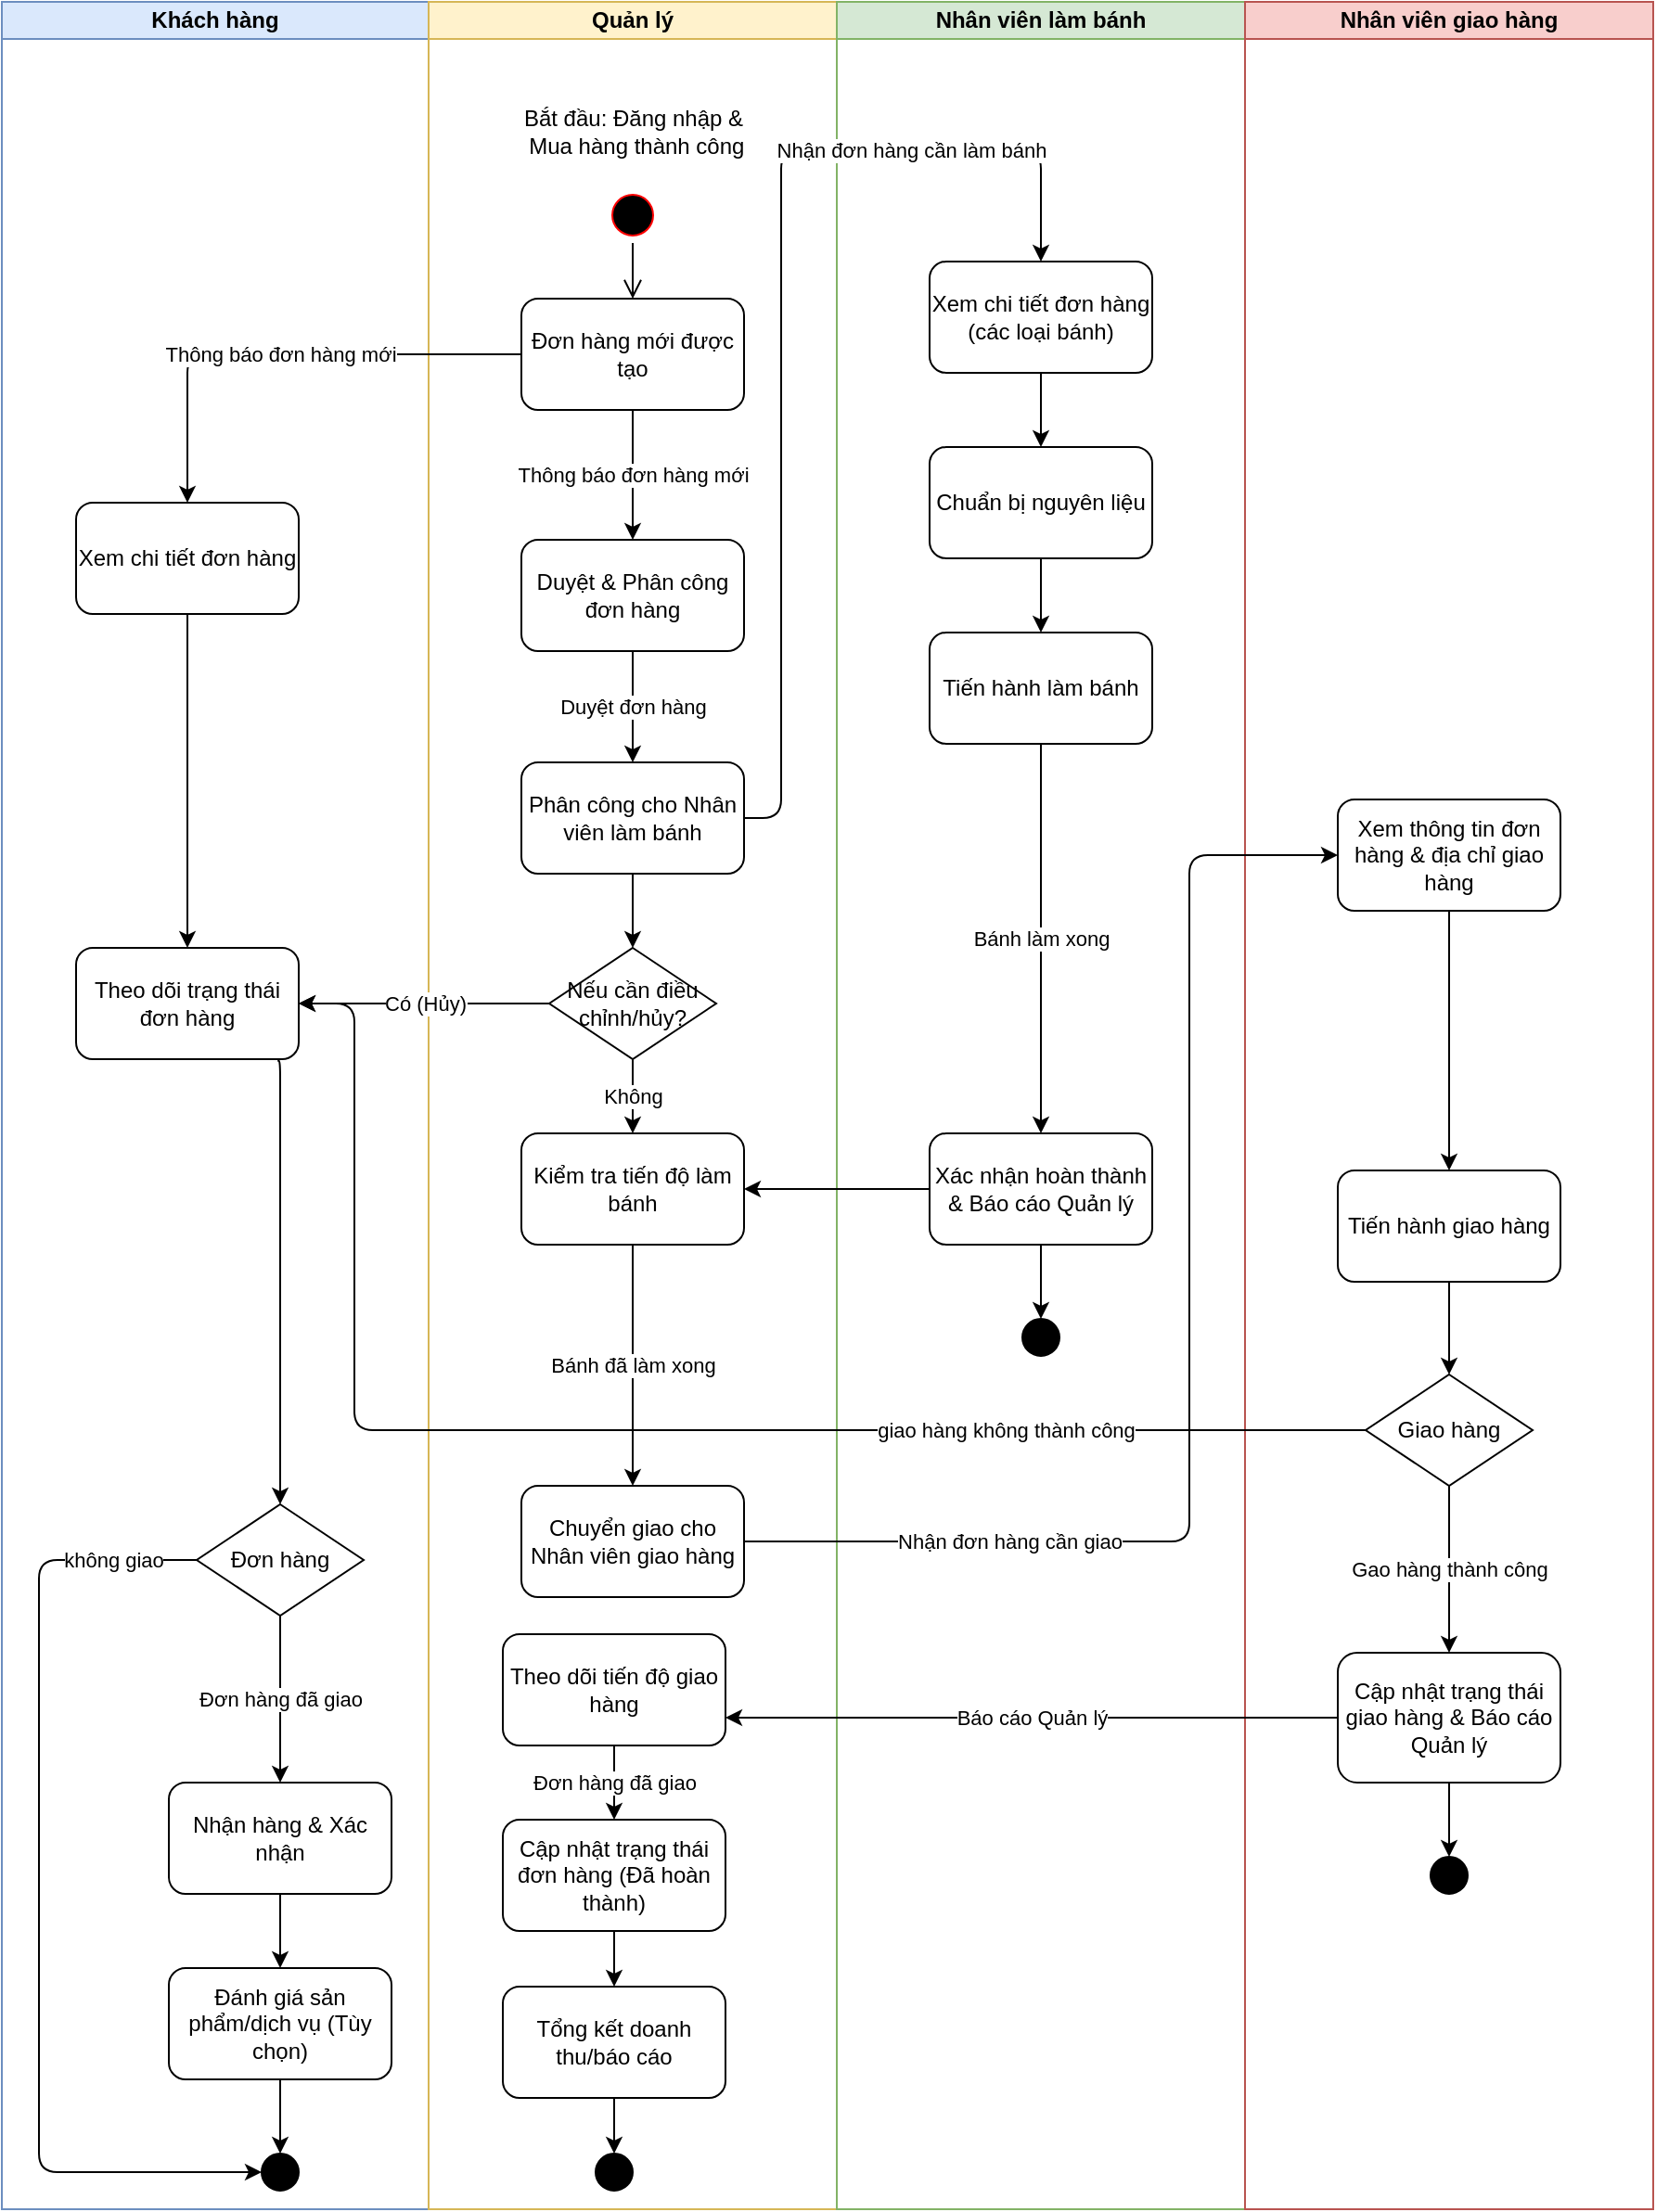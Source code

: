 <mxfile version="28.0.6">
  <diagram id="order_process_flow_vi" name="Sơ đồ Quy trình Xử lý Đơn hàng">
    <mxGraphModel dx="1130" dy="617" grid="1" gridSize="10" guides="1" tooltips="1" connect="1" arrows="1" fold="1" page="1" pageScale="1" pageWidth="1100" pageHeight="1400" math="0" shadow="0">
      <root>
        <mxCell id="0" />
        <mxCell id="1" parent="0" />
        <mxCell id="swimlane_customer" value="Khách hàng" style="swimlane;whiteSpace=wrap;html=1;startSize=20;fillColor=#DAE8FC;strokeColor=#6C8EBF;" parent="1" vertex="1">
          <mxGeometry x="40" y="50" width="230" height="1190" as="geometry" />
        </mxCell>
        <mxCell id="customer_view_order" value="Xem chi tiết đơn hàng" style="rounded=1;whiteSpace=wrap;html=1;" parent="swimlane_customer" vertex="1">
          <mxGeometry x="40" y="270" width="120" height="60" as="geometry" />
        </mxCell>
        <mxCell id="6ixnhJhx9L3-02buVht_-42" style="edgeStyle=orthogonalEdgeStyle;rounded=1;orthogonalLoop=1;jettySize=auto;html=1;exitX=0.905;exitY=1.014;exitDx=0;exitDy=0;curved=0;exitPerimeter=0;" edge="1" parent="swimlane_customer" source="customer_track_order" target="6ixnhJhx9L3-02buVht_-40">
          <mxGeometry relative="1" as="geometry">
            <Array as="points">
              <mxPoint x="150" y="571" />
            </Array>
          </mxGeometry>
        </mxCell>
        <mxCell id="customer_track_order" value="Theo dõi trạng thái đơn hàng" style="rounded=1;whiteSpace=wrap;html=1;" parent="swimlane_customer" vertex="1">
          <mxGeometry x="40" y="510" width="120" height="60" as="geometry" />
        </mxCell>
        <mxCell id="customer_receive_confirm" value="Nhận hàng &amp; Xác nhận" style="rounded=1;whiteSpace=wrap;html=1;" parent="swimlane_customer" vertex="1">
          <mxGeometry x="90" y="960" width="120" height="60" as="geometry" />
        </mxCell>
        <mxCell id="customer_review_optional" value="Đánh giá sản phẩm/dịch vụ (Tùy chọn)" style="rounded=1;whiteSpace=wrap;html=1;" parent="swimlane_customer" vertex="1">
          <mxGeometry x="90" y="1060" width="120" height="60" as="geometry" />
        </mxCell>
        <mxCell id="customer_end_node" value="" style="ellipse;whiteSpace=wrap;html=1;fillColor=#000000;strokeColor=#000000;" parent="swimlane_customer" vertex="1">
          <mxGeometry x="140" y="1160" width="20" height="20" as="geometry" />
        </mxCell>
        <mxCell id="flow_customer_view_to_track" value="" style="endArrow=classic;html=1;exitX=0.5;exitY=1;entryX=0.5;entryY=0;" parent="swimlane_customer" source="customer_view_order" target="customer_track_order" edge="1">
          <mxGeometry width="50" height="50" relative="1" as="geometry">
            <mxPoint x="110" y="110" as="sourcePoint" />
            <mxPoint x="110" y="150" as="targetPoint" />
          </mxGeometry>
        </mxCell>
        <mxCell id="flow_customer_track_to_receive" value="Đơn hàng đã giao" style="endArrow=classic;html=1;entryX=0.5;entryY=0;exitX=0.5;exitY=1;exitDx=0;exitDy=0;" parent="swimlane_customer" source="6ixnhJhx9L3-02buVht_-40" target="customer_receive_confirm" edge="1">
          <mxGeometry width="50" height="50" relative="1" as="geometry">
            <mxPoint x="90" y="680" as="sourcePoint" />
            <mxPoint x="110" y="250" as="targetPoint" />
          </mxGeometry>
        </mxCell>
        <mxCell id="flow_customer_receive_to_review" value="" style="endArrow=classic;html=1;exitX=0.5;exitY=1;entryX=0.5;entryY=0;" parent="swimlane_customer" source="customer_receive_confirm" target="customer_review_optional" edge="1">
          <mxGeometry width="50" height="50" relative="1" as="geometry">
            <mxPoint x="110" y="510" as="sourcePoint" />
            <mxPoint x="110" y="550" as="targetPoint" />
          </mxGeometry>
        </mxCell>
        <mxCell id="flow_customer_review_to_end" value="" style="endArrow=classic;html=1;exitX=0.5;exitY=1;entryX=0.5;entryY=0;" parent="swimlane_customer" source="customer_review_optional" target="customer_end_node" edge="1">
          <mxGeometry width="50" height="50" relative="1" as="geometry">
            <mxPoint x="110" y="610" as="sourcePoint" />
            <mxPoint x="110" y="650" as="targetPoint" />
          </mxGeometry>
        </mxCell>
        <mxCell id="6ixnhJhx9L3-02buVht_-41" style="edgeStyle=orthogonalEdgeStyle;rounded=1;orthogonalLoop=1;jettySize=auto;html=1;exitX=0;exitY=0.5;exitDx=0;exitDy=0;entryX=0;entryY=0.5;entryDx=0;entryDy=0;curved=0;" edge="1" parent="swimlane_customer" source="6ixnhJhx9L3-02buVht_-40" target="customer_end_node">
          <mxGeometry relative="1" as="geometry">
            <Array as="points">
              <mxPoint x="20" y="840" />
              <mxPoint x="20" y="1170" />
            </Array>
          </mxGeometry>
        </mxCell>
        <mxCell id="6ixnhJhx9L3-02buVht_-44" value="không giao" style="edgeLabel;html=1;align=center;verticalAlign=middle;resizable=0;points=[];" vertex="1" connectable="0" parent="6ixnhJhx9L3-02buVht_-41">
          <mxGeometry x="-0.83" relative="1" as="geometry">
            <mxPoint as="offset" />
          </mxGeometry>
        </mxCell>
        <mxCell id="6ixnhJhx9L3-02buVht_-40" value="Đơn hàng" style="rhombus;whiteSpace=wrap;html=1;align=center;" vertex="1" parent="swimlane_customer">
          <mxGeometry x="105" y="810" width="90" height="60" as="geometry" />
        </mxCell>
        <mxCell id="swimlane_manager" value="Quản lý" style="swimlane;whiteSpace=wrap;html=1;startSize=20;fillColor=#FFF2CC;strokeColor=#D6B656;" parent="1" vertex="1">
          <mxGeometry x="270" y="50" width="220" height="1190" as="geometry" />
        </mxCell>
        <mxCell id="flow_manager_review_to_assign_baker" value="Duyệt đơn hàng" style="endArrow=classic;html=1;exitX=0.5;exitY=1;entryX=0.5;entryY=0;" parent="swimlane_manager" source="manager_review_assign" target="manager_assign_baker" edge="1">
          <mxGeometry width="50" height="50" relative="1" as="geometry">
            <mxPoint x="110" y="110" as="sourcePoint" />
            <mxPoint x="110" y="150" as="targetPoint" />
          </mxGeometry>
        </mxCell>
        <mxCell id="flow_manager_check_baking_to_handover" value="Bánh đã làm xong" style="endArrow=classic;html=1;exitX=0.5;exitY=1;entryX=0.5;entryY=0;" parent="swimlane_manager" source="manager_check_baking_progress" target="manager_handover_delivery" edge="1">
          <mxGeometry width="50" height="50" relative="1" as="geometry">
            <mxPoint x="110" y="410" as="sourcePoint" />
            <mxPoint x="110" y="450" as="targetPoint" />
          </mxGeometry>
        </mxCell>
        <mxCell id="flow_manager_track_delivery_to_update_status" value="Đơn hàng đã giao" style="endArrow=classic;html=1;exitX=0.5;exitY=1;entryX=0.5;entryY=0;" parent="swimlane_manager" source="manager_track_delivery" target="manager_update_status" edge="1">
          <mxGeometry width="50" height="50" relative="1" as="geometry">
            <mxPoint x="110" y="710" as="sourcePoint" />
            <mxPoint x="110" y="750" as="targetPoint" />
          </mxGeometry>
        </mxCell>
        <mxCell id="flow_manager_update_status_to_report" value="" style="endArrow=classic;html=1;exitX=0.5;exitY=1;entryX=0.5;entryY=0;" parent="swimlane_manager" source="manager_update_status" target="manager_report" edge="1">
          <mxGeometry width="50" height="50" relative="1" as="geometry">
            <mxPoint x="110" y="810" as="sourcePoint" />
            <mxPoint x="110" y="850" as="targetPoint" />
          </mxGeometry>
        </mxCell>
        <mxCell id="flow_manager_report_to_end" value="" style="endArrow=classic;html=1;exitX=0.5;exitY=1;entryX=0.5;entryY=0;" parent="swimlane_manager" source="manager_report" target="manager_end_node" edge="1">
          <mxGeometry width="50" height="50" relative="1" as="geometry">
            <mxPoint x="110" y="910" as="sourcePoint" />
            <mxPoint x="110" y="940" as="targetPoint" />
          </mxGeometry>
        </mxCell>
        <mxCell id="flow_manager_assign_to_decision" value="" style="endArrow=classic;html=1;exitX=0.5;exitY=1;entryX=0.5;entryY=0;" parent="swimlane_manager" source="manager_assign_baker" target="manager_decision_cancel" edge="1">
          <mxGeometry width="50" height="50" relative="1" as="geometry">
            <mxPoint x="110" y="210" as="sourcePoint" />
            <mxPoint x="110" y="250" as="targetPoint" />
          </mxGeometry>
        </mxCell>
        <mxCell id="flow_decision_to_check_baking_yes" value="Không" style="endArrow=classic;html=1;exitX=0.5;exitY=1;entryX=0.5;entryY=0;" parent="swimlane_manager" source="manager_decision_cancel" target="manager_check_baking_progress" edge="1">
          <mxGeometry width="50" height="50" relative="1" as="geometry">
            <mxPoint x="110" y="310" as="sourcePoint" />
            <mxPoint x="110" y="350" as="targetPoint" />
          </mxGeometry>
        </mxCell>
        <mxCell id="flow_order_created_to_manager_review" value="Thông báo đơn hàng mới" style="endArrow=classic;html=1;exitX=0.5;exitY=1;entryX=0.5;entryY=0;" parent="swimlane_manager" source="order_created_activity" target="manager_review_assign" edge="1">
          <mxGeometry width="50" height="50" relative="1" as="geometry">
            <mxPoint x="110" y="220" as="sourcePoint" />
            <mxPoint x="110" y="240" as="targetPoint" />
          </mxGeometry>
        </mxCell>
        <mxCell id="yBXTgzc2NDiFwJCppLHH-3" value="" style="edgeStyle=orthogonalEdgeStyle;html=1;verticalAlign=bottom;endArrow=open;endSize=8;strokeColor=light-dark(#000000, #ff9090);rounded=0;entryX=0.5;entryY=0;entryDx=0;entryDy=0;" parent="swimlane_manager" source="yBXTgzc2NDiFwJCppLHH-2" target="order_created_activity" edge="1">
          <mxGeometry relative="1" as="geometry">
            <mxPoint x="25" y="140" as="targetPoint" />
          </mxGeometry>
        </mxCell>
        <mxCell id="manager_end_node" value="" style="ellipse;whiteSpace=wrap;html=1;fillColor=#000000;strokeColor=#000000;" parent="swimlane_manager" vertex="1">
          <mxGeometry x="90" y="1160" width="20" height="20" as="geometry" />
        </mxCell>
        <mxCell id="manager_report" value="Tổng kết doanh thu/báo cáo" style="rounded=1;whiteSpace=wrap;html=1;" parent="swimlane_manager" vertex="1">
          <mxGeometry x="40" y="1070" width="120" height="60" as="geometry" />
        </mxCell>
        <mxCell id="manager_update_status" value="Cập nhật trạng thái đơn hàng (Đã hoàn thành)" style="rounded=1;whiteSpace=wrap;html=1;" parent="swimlane_manager" vertex="1">
          <mxGeometry x="40" y="980" width="120" height="60" as="geometry" />
        </mxCell>
        <mxCell id="manager_track_delivery" value="Theo dõi tiến độ giao hàng" style="rounded=1;whiteSpace=wrap;html=1;" parent="swimlane_manager" vertex="1">
          <mxGeometry x="40" y="880" width="120" height="60" as="geometry" />
        </mxCell>
        <mxCell id="manager_handover_delivery" value="Chuyển giao cho Nhân viên giao hàng" style="rounded=1;whiteSpace=wrap;html=1;" parent="swimlane_manager" vertex="1">
          <mxGeometry x="50" y="800" width="120" height="60" as="geometry" />
        </mxCell>
        <mxCell id="manager_check_baking_progress" value="Kiểm tra tiến độ làm bánh" style="rounded=1;whiteSpace=wrap;html=1;" parent="swimlane_manager" vertex="1">
          <mxGeometry x="50" y="610" width="120" height="60" as="geometry" />
        </mxCell>
        <mxCell id="manager_decision_cancel" value="Nếu cần điều chỉnh/hủy?" style="rhombus;whiteSpace=wrap;html=1;align=center;" parent="swimlane_manager" vertex="1">
          <mxGeometry x="65" y="510" width="90" height="60" as="geometry" />
        </mxCell>
        <mxCell id="manager_assign_baker" value="Phân công cho Nhân viên làm bánh" style="rounded=1;whiteSpace=wrap;html=1;" parent="swimlane_manager" vertex="1">
          <mxGeometry x="50" y="410" width="120" height="60" as="geometry" />
        </mxCell>
        <mxCell id="manager_review_assign" value="Duyệt &amp; Phân công đơn hàng" style="rounded=1;whiteSpace=wrap;html=1;" parent="swimlane_manager" vertex="1">
          <mxGeometry x="50" y="290" width="120" height="60" as="geometry" />
        </mxCell>
        <mxCell id="order_created_activity" value="Đơn hàng mới được tạo" style="rounded=1;whiteSpace=wrap;html=1;" parent="swimlane_manager" vertex="1">
          <mxGeometry x="50" y="160" width="120" height="60" as="geometry" />
        </mxCell>
        <mxCell id="yBXTgzc2NDiFwJCppLHH-2" value="" style="ellipse;html=1;shape=startState;fillColor=#000000;strokeColor=#ff0000;" parent="swimlane_manager" vertex="1">
          <mxGeometry x="95" y="100" width="30" height="30" as="geometry" />
        </mxCell>
        <mxCell id="start_label" value="Bắt đầu: Đăng nhập &amp;amp;&lt;div&gt;&amp;nbsp;Mua hàng thành công&lt;/div&gt;" style="text;html=1;align=center;verticalAlign=middle;resizable=0;points=[];autosize=1;strokeColor=none;fillColor=none;" parent="swimlane_manager" vertex="1">
          <mxGeometry x="40" y="50" width="140" height="40" as="geometry" />
        </mxCell>
        <mxCell id="swimlane_baker" value="Nhân viên làm bánh" style="swimlane;whiteSpace=wrap;html=1;startSize=20;fillColor=#D5E8D4;strokeColor=#82B366;" parent="1" vertex="1">
          <mxGeometry x="490" y="50" width="220" height="1190" as="geometry" />
        </mxCell>
        <mxCell id="baker_view_order" value="Xem chi tiết đơn hàng (các loại bánh)" style="rounded=1;whiteSpace=wrap;html=1;" parent="swimlane_baker" vertex="1">
          <mxGeometry x="50" y="140" width="120" height="60" as="geometry" />
        </mxCell>
        <mxCell id="baker_prepare_ingredients" value="Chuẩn bị nguyên liệu" style="rounded=1;whiteSpace=wrap;html=1;" parent="swimlane_baker" vertex="1">
          <mxGeometry x="50" y="240" width="120" height="60" as="geometry" />
        </mxCell>
        <mxCell id="baker_bake" value="Tiến hành làm bánh" style="rounded=1;whiteSpace=wrap;html=1;" parent="swimlane_baker" vertex="1">
          <mxGeometry x="50" y="340" width="120" height="60" as="geometry" />
        </mxCell>
        <mxCell id="baker_confirm_report" value="Xác nhận hoàn thành &amp; Báo cáo Quản lý" style="rounded=1;whiteSpace=wrap;html=1;" parent="swimlane_baker" vertex="1">
          <mxGeometry x="50" y="610" width="120" height="60" as="geometry" />
        </mxCell>
        <mxCell id="baker_end_node" value="" style="ellipse;whiteSpace=wrap;html=1;fillColor=#000000;strokeColor=#000000;" parent="swimlane_baker" vertex="1">
          <mxGeometry x="100" y="710" width="20" height="20" as="geometry" />
        </mxCell>
        <mxCell id="flow_baker_view_to_prepare" value="" style="endArrow=classic;html=1;exitX=0.5;exitY=1;entryX=0.5;entryY=0;" parent="swimlane_baker" source="baker_view_order" target="baker_prepare_ingredients" edge="1">
          <mxGeometry width="50" height="50" relative="1" as="geometry">
            <mxPoint x="110" y="110" as="sourcePoint" />
            <mxPoint x="110" y="150" as="targetPoint" />
          </mxGeometry>
        </mxCell>
        <mxCell id="flow_baker_prepare_to_bake" value="" style="endArrow=classic;html=1;exitX=0.5;exitY=1;entryX=0.5;entryY=0;" parent="swimlane_baker" source="baker_prepare_ingredients" target="baker_bake" edge="1">
          <mxGeometry width="50" height="50" relative="1" as="geometry">
            <mxPoint x="110" y="210" as="sourcePoint" />
            <mxPoint x="110" y="250" as="targetPoint" />
          </mxGeometry>
        </mxCell>
        <mxCell id="flow_baker_bake_to_confirm" value="Bánh làm xong" style="endArrow=classic;html=1;exitX=0.5;exitY=1;entryX=0.5;entryY=0;" parent="swimlane_baker" source="baker_bake" target="baker_confirm_report" edge="1">
          <mxGeometry width="50" height="50" relative="1" as="geometry">
            <mxPoint x="110" y="310" as="sourcePoint" />
            <mxPoint x="110" y="350" as="targetPoint" />
          </mxGeometry>
        </mxCell>
        <mxCell id="flow_baker_confirm_to_end" value="" style="endArrow=classic;html=1;exitX=0.5;exitY=1;entryX=0.5;entryY=0;" parent="swimlane_baker" source="baker_confirm_report" target="baker_end_node" edge="1">
          <mxGeometry width="50" height="50" relative="1" as="geometry">
            <mxPoint x="110" y="410" as="sourcePoint" />
            <mxPoint x="110" y="450" as="targetPoint" />
          </mxGeometry>
        </mxCell>
        <mxCell id="swimlane_delivery" value="Nhân viên giao hàng" style="swimlane;whiteSpace=wrap;html=1;startSize=20;fillColor=#F8CECC;strokeColor=#B85450;" parent="1" vertex="1">
          <mxGeometry x="710" y="50" width="220" height="1190" as="geometry" />
        </mxCell>
        <mxCell id="delivery_view_order" value="Xem thông tin đơn hàng &amp; địa chỉ giao hàng" style="rounded=1;whiteSpace=wrap;html=1;" parent="swimlane_delivery" vertex="1">
          <mxGeometry x="50" y="430" width="120" height="60" as="geometry" />
        </mxCell>
        <mxCell id="6ixnhJhx9L3-02buVht_-29" style="edgeStyle=orthogonalEdgeStyle;rounded=0;orthogonalLoop=1;jettySize=auto;html=1;exitX=0.5;exitY=1;exitDx=0;exitDy=0;entryX=0.5;entryY=0;entryDx=0;entryDy=0;" edge="1" parent="swimlane_delivery" source="delivery_deliver_order" target="6ixnhJhx9L3-02buVht_-28">
          <mxGeometry relative="1" as="geometry" />
        </mxCell>
        <mxCell id="delivery_deliver_order" value="Tiến hành giao hàng" style="rounded=1;whiteSpace=wrap;html=1;" parent="swimlane_delivery" vertex="1">
          <mxGeometry x="50" y="630" width="120" height="60" as="geometry" />
        </mxCell>
        <mxCell id="delivery_update_report" value="Cập nhật trạng thái giao hàng &amp; Báo cáo Quản lý" style="rounded=1;whiteSpace=wrap;html=1;" parent="swimlane_delivery" vertex="1">
          <mxGeometry x="50" y="890" width="120" height="70" as="geometry" />
        </mxCell>
        <mxCell id="delivery_end_node" value="" style="ellipse;whiteSpace=wrap;html=1;fillColor=#000000;strokeColor=#000000;" parent="swimlane_delivery" vertex="1">
          <mxGeometry x="100" y="1000" width="20" height="20" as="geometry" />
        </mxCell>
        <mxCell id="flow_delivery_pickup_to_deliver" value="" style="endArrow=classic;html=1;exitX=0.5;exitY=1;entryX=0.5;entryY=0;exitDx=0;exitDy=0;" parent="swimlane_delivery" source="delivery_view_order" target="delivery_deliver_order" edge="1">
          <mxGeometry width="50" height="50" relative="1" as="geometry">
            <mxPoint x="110" y="590" as="sourcePoint" />
            <mxPoint x="110" y="250" as="targetPoint" />
          </mxGeometry>
        </mxCell>
        <mxCell id="flow_delivery_confirm_to_update_report" value="Gao hàng thành công" style="endArrow=classic;html=1;exitX=0.5;exitY=1;entryX=0.5;entryY=0;exitDx=0;exitDy=0;" parent="swimlane_delivery" source="6ixnhJhx9L3-02buVht_-28" target="delivery_update_report" edge="1">
          <mxGeometry width="50" height="50" relative="1" as="geometry">
            <mxPoint x="110" y="820" as="sourcePoint" />
            <mxPoint x="110" y="450" as="targetPoint" />
          </mxGeometry>
        </mxCell>
        <mxCell id="flow_delivery_update_to_end" value="" style="endArrow=classic;html=1;exitX=0.5;exitY=1;entryX=0.5;entryY=0;" parent="swimlane_delivery" source="delivery_update_report" target="delivery_end_node" edge="1">
          <mxGeometry width="50" height="50" relative="1" as="geometry">
            <mxPoint x="110" y="520" as="sourcePoint" />
            <mxPoint x="110" y="550" as="targetPoint" />
          </mxGeometry>
        </mxCell>
        <mxCell id="6ixnhJhx9L3-02buVht_-28" value="Giao hàng" style="rhombus;whiteSpace=wrap;html=1;align=center;" vertex="1" parent="swimlane_delivery">
          <mxGeometry x="65" y="740" width="90" height="60" as="geometry" />
        </mxCell>
        <mxCell id="flow_order_created_to_customer_view" value="Thông báo đơn hàng mới" style="endArrow=classic;html=1;exitX=0;exitY=0.5;entryX=0.5;entryY=0;edgeStyle=orthogonalEdgeStyle;exitDx=0;exitDy=0;" parent="1" source="order_created_activity" target="customer_view_order" edge="1">
          <mxGeometry width="50" height="50" relative="1" as="geometry">
            <mxPoint x="390" y="130" as="sourcePoint" />
            <mxPoint x="390" y="150" as="targetPoint" />
            <Array as="points">
              <mxPoint x="140" y="240" />
              <mxPoint x="140" y="320" />
            </Array>
          </mxGeometry>
        </mxCell>
        <mxCell id="flow_manager_assign_to_baker_view" value="Nhận đơn hàng cần làm bánh" style="endArrow=classic;html=1;exitX=1;exitY=0.5;entryX=0.5;entryY=0;edgeStyle=orthogonalEdgeStyle;exitDx=0;exitDy=0;" parent="1" source="manager_assign_baker" target="baker_view_order" edge="1">
          <mxGeometry x="0.552" width="50" height="50" relative="1" as="geometry">
            <mxPoint x="390" y="210" as="sourcePoint" />
            <mxPoint x="390" y="250" as="targetPoint" />
            <Array as="points">
              <mxPoint x="460" y="490" />
              <mxPoint x="460" y="130" />
              <mxPoint x="600" y="130" />
            </Array>
            <mxPoint as="offset" />
          </mxGeometry>
        </mxCell>
        <mxCell id="flow_baker_confirm_to_manager_check" value="" style="endArrow=classic;html=1;exitX=0;exitY=0.5;entryX=1;entryY=0.5;edgeStyle=orthogonalEdgeStyle;exitDx=0;exitDy=0;entryDx=0;entryDy=0;" parent="1" source="baker_confirm_report" target="manager_check_baking_progress" edge="1">
          <mxGeometry width="50" height="50" relative="1" as="geometry">
            <mxPoint x="550" y="350" as="sourcePoint" />
            <mxPoint x="550" y="370" as="targetPoint" />
          </mxGeometry>
        </mxCell>
        <mxCell id="flow_delivery_update_to_manager_track" value="Báo cáo Quản lý" style="endArrow=classic;html=1;exitX=0;exitY=0.5;entryX=1;entryY=0.75;edgeStyle=orthogonalEdgeStyle;exitDx=0;exitDy=0;entryDx=0;entryDy=0;" parent="1" source="delivery_update_report" target="manager_track_delivery" edge="1">
          <mxGeometry width="50" height="50" relative="1" as="geometry">
            <mxPoint x="770" y="450" as="sourcePoint" />
            <mxPoint x="770" y="470" as="targetPoint" />
            <Array as="points">
              <mxPoint x="760" y="975" />
            </Array>
          </mxGeometry>
        </mxCell>
        <mxCell id="flow_decision_to_customer_notify_cancel" value="Có (Hủy)" style="endArrow=classic;html=1;exitX=0;exitY=0.5;entryX=1;entryY=0.5;edgeStyle=orthogonalEdgeStyle;entryDx=0;entryDy=0;" parent="1" source="manager_decision_cancel" target="customer_track_order" edge="1">
          <mxGeometry width="50" height="50" relative="1" as="geometry">
            <mxPoint x="270" y="280" as="sourcePoint" />
            <mxPoint x="270" y="280" as="targetPoint" />
            <Array as="points">
              <mxPoint x="210" y="590" />
              <mxPoint x="210" y="590" />
            </Array>
          </mxGeometry>
        </mxCell>
        <mxCell id="flow_manager_handover_to_delivery_view" value="Nhận đơn hàng cần giao" style="endArrow=classic;html=1;exitX=1;exitY=0.5;entryX=0;entryY=0.5;edgeStyle=orthogonalEdgeStyle;exitDx=0;exitDy=0;entryDx=0;entryDy=0;" parent="1" source="manager_handover_delivery" target="delivery_view_order" edge="1">
          <mxGeometry x="-0.586" width="50" height="50" relative="1" as="geometry">
            <mxPoint x="480" y="885" as="sourcePoint" />
            <mxPoint x="800" y="515" as="targetPoint" />
            <Array as="points">
              <mxPoint x="680" y="880" />
              <mxPoint x="680" y="510" />
            </Array>
            <mxPoint as="offset" />
          </mxGeometry>
        </mxCell>
        <mxCell id="6ixnhJhx9L3-02buVht_-37" style="edgeStyle=orthogonalEdgeStyle;rounded=1;orthogonalLoop=1;jettySize=auto;html=1;exitX=0;exitY=0.5;exitDx=0;exitDy=0;entryX=1;entryY=0.5;entryDx=0;entryDy=0;curved=0;" edge="1" parent="1" source="6ixnhJhx9L3-02buVht_-28" target="customer_track_order">
          <mxGeometry relative="1" as="geometry">
            <Array as="points">
              <mxPoint x="230" y="820" />
              <mxPoint x="230" y="590" />
            </Array>
          </mxGeometry>
        </mxCell>
        <mxCell id="6ixnhJhx9L3-02buVht_-38" value="giao hàng không thành công" style="edgeLabel;html=1;align=center;verticalAlign=middle;resizable=0;points=[];" vertex="1" connectable="0" parent="6ixnhJhx9L3-02buVht_-37">
          <mxGeometry x="-0.358" relative="1" as="geometry">
            <mxPoint x="64" as="offset" />
          </mxGeometry>
        </mxCell>
      </root>
    </mxGraphModel>
  </diagram>
</mxfile>
